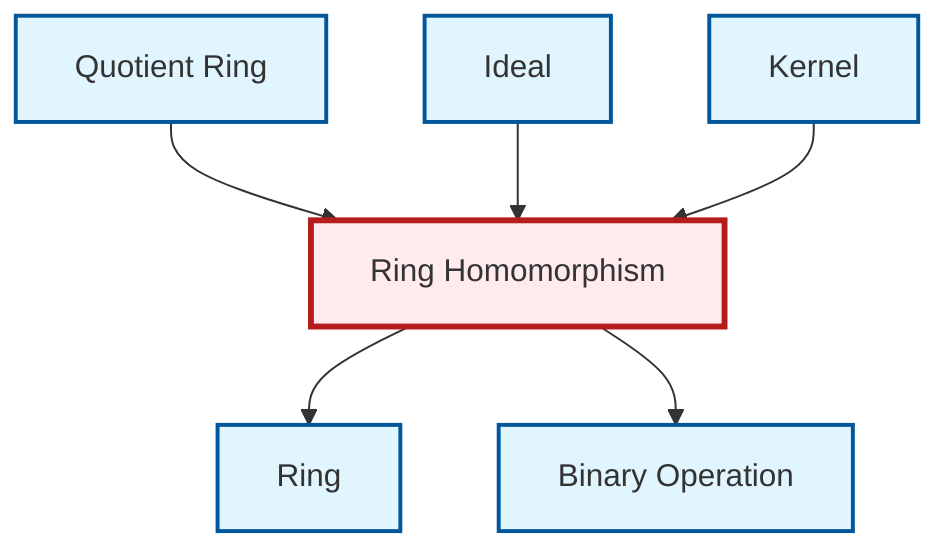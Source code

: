 graph TD
    classDef definition fill:#e1f5fe,stroke:#01579b,stroke-width:2px
    classDef theorem fill:#f3e5f5,stroke:#4a148c,stroke-width:2px
    classDef axiom fill:#fff3e0,stroke:#e65100,stroke-width:2px
    classDef example fill:#e8f5e9,stroke:#1b5e20,stroke-width:2px
    classDef current fill:#ffebee,stroke:#b71c1c,stroke-width:3px
    def-ring["Ring"]:::definition
    def-binary-operation["Binary Operation"]:::definition
    def-ring-homomorphism["Ring Homomorphism"]:::definition
    def-quotient-ring["Quotient Ring"]:::definition
    def-kernel["Kernel"]:::definition
    def-ideal["Ideal"]:::definition
    def-ring-homomorphism --> def-ring
    def-quotient-ring --> def-ring-homomorphism
    def-ideal --> def-ring-homomorphism
    def-kernel --> def-ring-homomorphism
    def-ring-homomorphism --> def-binary-operation
    class def-ring-homomorphism current